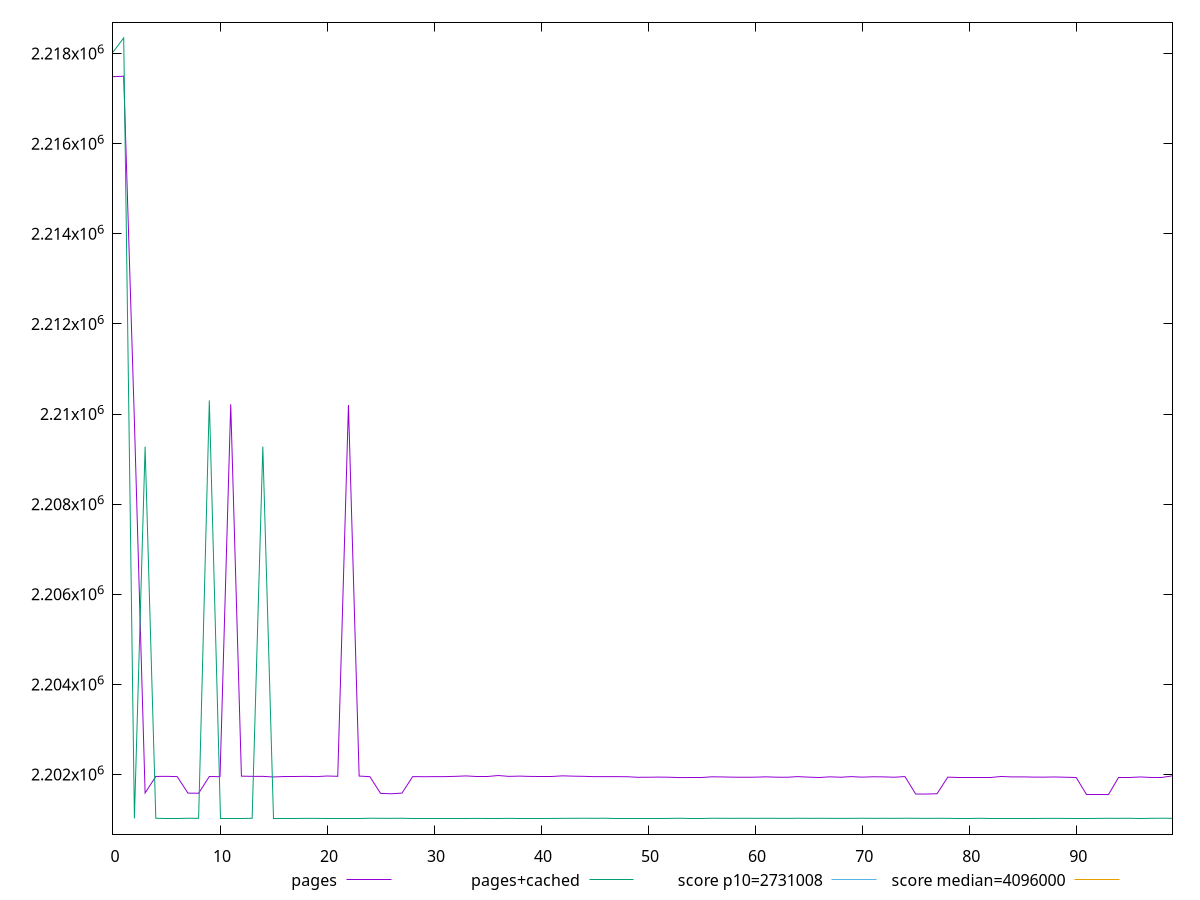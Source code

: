 reset

$pages <<EOF
0 2217486
1 2217496
2 2209836
3 2201592
4 2201959
5 2201961
6 2201955
7 2201589
8 2201586
9 2201957
10 2201954
11 2210215
12 2201965
13 2201961
14 2201960
15 2201947
16 2201955
17 2201955
18 2201961
19 2201955
20 2201968
21 2201962
22 2210200
23 2201967
24 2201954
25 2201583
26 2201574
27 2201589
28 2201955
29 2201953
30 2201954
31 2201955
32 2201961
33 2201970
34 2201954
35 2201954
36 2201979
37 2201960
38 2201966
39 2201959
40 2201954
41 2201954
42 2201972
43 2201965
44 2201961
45 2201954
46 2201955
47 2201954
48 2201953
49 2201940
50 2201941
51 2201944
52 2201941
53 2201933
54 2201941
55 2201941
56 2201951
57 2201947
58 2201942
59 2201941
60 2201942
61 2201950
62 2201942
63 2201941
64 2201955
65 2201943
66 2201935
67 2201950
68 2201941
69 2201955
70 2201943
71 2201951
72 2201949
73 2201941
74 2201956
75 2201569
76 2201568
77 2201575
78 2201943
79 2201940
80 2201940
81 2201942
82 2201942
83 2201958
84 2201948
85 2201949
86 2201944
87 2201943
88 2201947
89 2201941
90 2201935
91 2201569
92 2201569
93 2201569
94 2201942
95 2201942
96 2201947
97 2201942
98 2201942
99 2201972
EOF

$pagesCached <<EOF
0 2218029
1 2218346
2 2201030
3 2209275
4 2201030
5 2201028
6 2201028
7 2201031
8 2201030
9 2210304
10 2201029
11 2201029
12 2201029
13 2201030
14 2209277
15 2201030
16 2201030
17 2201030
18 2201029
19 2201028
20 2201025
21 2201030
22 2201030
23 2201030
24 2201031
25 2201030
26 2201029
27 2201031
28 2201030
29 2201030
30 2201030
31 2201030
32 2201030
33 2201030
34 2201028
35 2201030
36 2201030
37 2201029
38 2201030
39 2201030
40 2201030
41 2201027
42 2201029
43 2201030
44 2201031
45 2201030
46 2201031
47 2201030
48 2201030
49 2201030
50 2201030
51 2201030
52 2201028
53 2201031
54 2201030
55 2201030
56 2201031
57 2201030
58 2201029
59 2201030
60 2201029
61 2201030
62 2201029
63 2201028
64 2201031
65 2201029
66 2201030
67 2201029
68 2201028
69 2201029
70 2201031
71 2201029
72 2201030
73 2201029
74 2201031
75 2201030
76 2201028
77 2201030
78 2201029
79 2201030
80 2201030
81 2201031
82 2201030
83 2201030
84 2201029
85 2201029
86 2201029
87 2201028
88 2201029
89 2201027
90 2201030
91 2201030
92 2201028
93 2201030
94 2201029
95 2201030
96 2201025
97 2201030
98 2201031
99 2201030
EOF

set key outside below
set xrange [0:99]
set yrange [2200678.58:2218692.42]
set trange [2200678.58:2218692.42]
set terminal svg size 640, 520 enhanced background rgb 'white'
set output "report_00019_2021-02-10T18-14-37.922Z//total-byte-weight/comparison/line/0_vs_1.svg"

plot $pages title "pages" with line, \
     $pagesCached title "pages+cached" with line, \
     2731008 title "score p10=2731008", \
     4096000 title "score median=4096000"

reset
